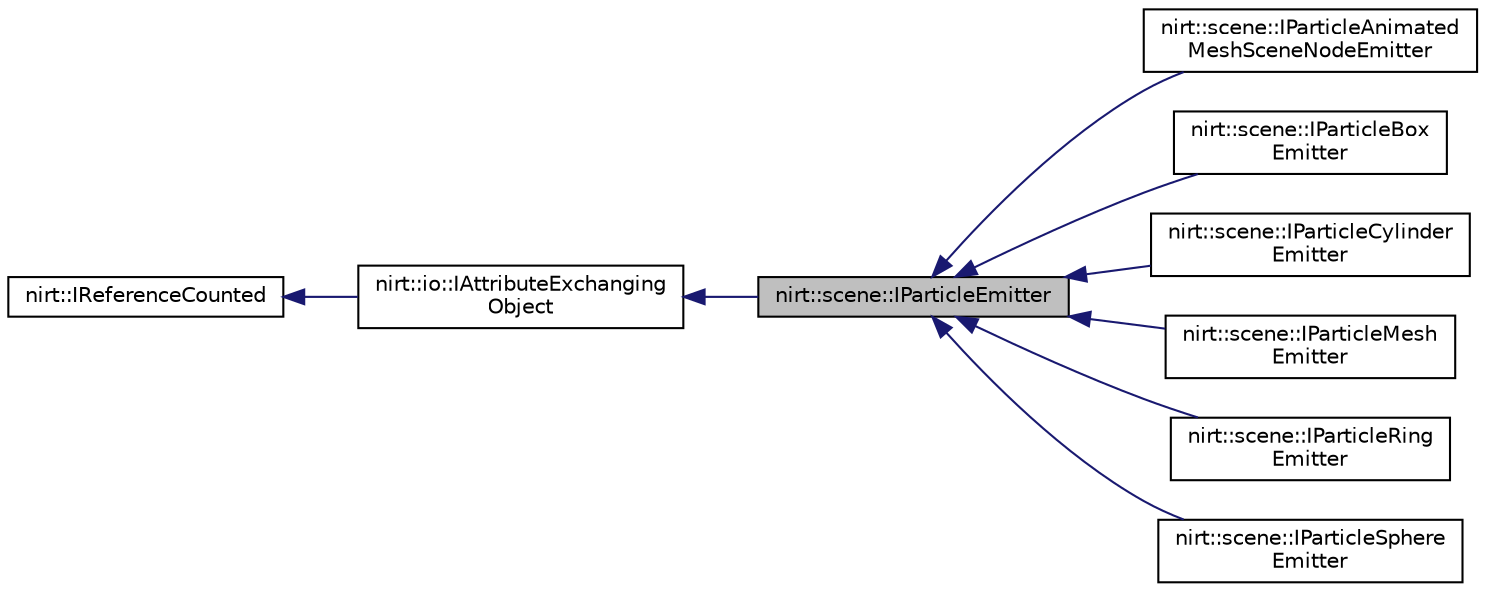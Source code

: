 digraph "nirt::scene::IParticleEmitter"
{
 // LATEX_PDF_SIZE
  edge [fontname="Helvetica",fontsize="10",labelfontname="Helvetica",labelfontsize="10"];
  node [fontname="Helvetica",fontsize="10",shape=record];
  rankdir="LR";
  Node1 [label="nirt::scene::IParticleEmitter",height=0.2,width=0.4,color="black", fillcolor="grey75", style="filled", fontcolor="black",tooltip="A particle emitter for using with particle systems."];
  Node2 -> Node1 [dir="back",color="midnightblue",fontsize="10",style="solid",fontname="Helvetica"];
  Node2 [label="nirt::io::IAttributeExchanging\lObject",height=0.2,width=0.4,color="black", fillcolor="white", style="filled",URL="$classnirt_1_1io_1_1IAttributeExchangingObject.html",tooltip="An object which is able to serialize and deserialize its attributes into an attributes object."];
  Node3 -> Node2 [dir="back",color="midnightblue",fontsize="10",style="solid",fontname="Helvetica"];
  Node3 [label="nirt::IReferenceCounted",height=0.2,width=0.4,color="black", fillcolor="white", style="filled",URL="$classnirt_1_1IReferenceCounted.html",tooltip="Base class of most objects of the Nirtcpp Engine."];
  Node1 -> Node4 [dir="back",color="midnightblue",fontsize="10",style="solid",fontname="Helvetica"];
  Node4 [label="nirt::scene::IParticleAnimated\lMeshSceneNodeEmitter",height=0.2,width=0.4,color="black", fillcolor="white", style="filled",URL="$classnirt_1_1scene_1_1IParticleAnimatedMeshSceneNodeEmitter.html",tooltip="A particle emitter which emits particles from mesh vertices."];
  Node1 -> Node5 [dir="back",color="midnightblue",fontsize="10",style="solid",fontname="Helvetica"];
  Node5 [label="nirt::scene::IParticleBox\lEmitter",height=0.2,width=0.4,color="black", fillcolor="white", style="filled",URL="$classnirt_1_1scene_1_1IParticleBoxEmitter.html",tooltip="A particle emitter which emits particles from a box shaped space."];
  Node1 -> Node6 [dir="back",color="midnightblue",fontsize="10",style="solid",fontname="Helvetica"];
  Node6 [label="nirt::scene::IParticleCylinder\lEmitter",height=0.2,width=0.4,color="black", fillcolor="white", style="filled",URL="$classnirt_1_1scene_1_1IParticleCylinderEmitter.html",tooltip="A particle emitter which emits from a cylindrically shaped space."];
  Node1 -> Node7 [dir="back",color="midnightblue",fontsize="10",style="solid",fontname="Helvetica"];
  Node7 [label="nirt::scene::IParticleMesh\lEmitter",height=0.2,width=0.4,color="black", fillcolor="white", style="filled",URL="$classnirt_1_1scene_1_1IParticleMeshEmitter.html",tooltip="A particle emitter which emits from vertices of a mesh."];
  Node1 -> Node8 [dir="back",color="midnightblue",fontsize="10",style="solid",fontname="Helvetica"];
  Node8 [label="nirt::scene::IParticleRing\lEmitter",height=0.2,width=0.4,color="black", fillcolor="white", style="filled",URL="$classnirt_1_1scene_1_1IParticleRingEmitter.html",tooltip="A particle emitter which emits particles along a ring shaped area."];
  Node1 -> Node9 [dir="back",color="midnightblue",fontsize="10",style="solid",fontname="Helvetica"];
  Node9 [label="nirt::scene::IParticleSphere\lEmitter",height=0.2,width=0.4,color="black", fillcolor="white", style="filled",URL="$classnirt_1_1scene_1_1IParticleSphereEmitter.html",tooltip="A particle emitter which emits from a spherical space."];
}

